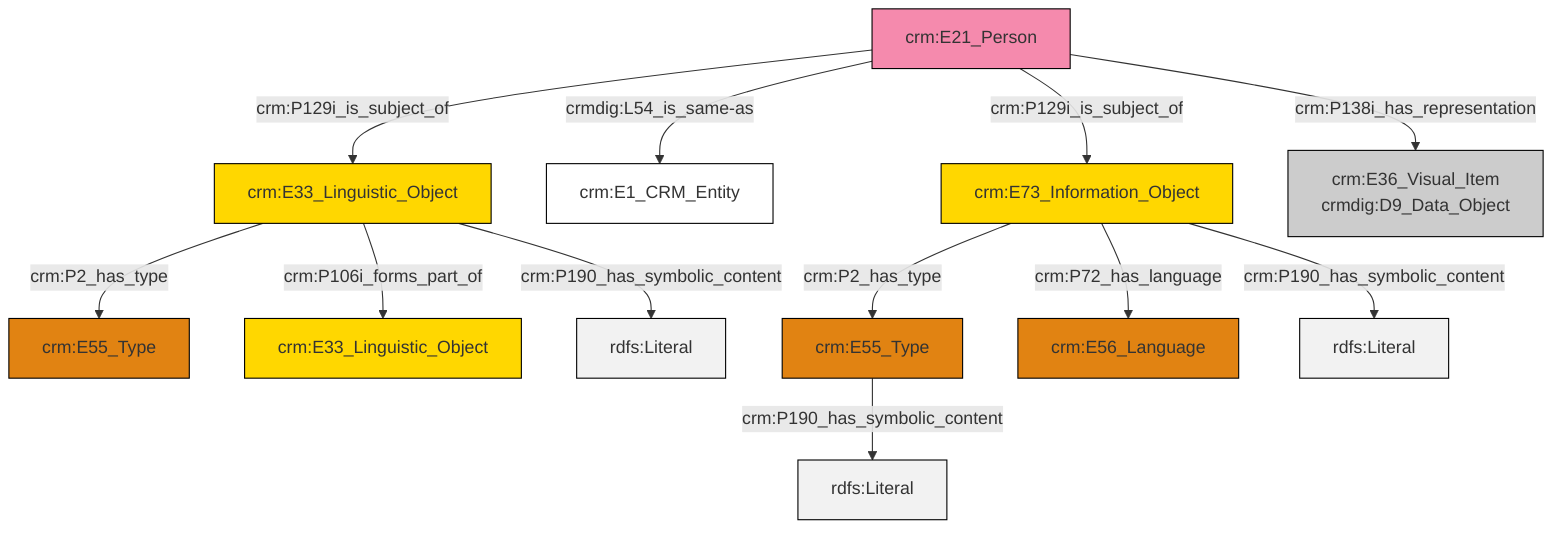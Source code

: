 graph TD
classDef Literal fill:#f2f2f2,stroke:#000000;
classDef CRM_Entity fill:#FFFFFF,stroke:#000000;
classDef Temporal_Entity fill:#00C9E6, stroke:#000000;
classDef Type fill:#E18312, stroke:#000000;
classDef Time-Span fill:#2C9C91, stroke:#000000;
classDef Appellation fill:#FFEB7F, stroke:#000000;
classDef Place fill:#008836, stroke:#000000;
classDef Persistent_Item fill:#B266B2, stroke:#000000;
classDef Conceptual_Object fill:#FFD700, stroke:#000000;
classDef Physical_Thing fill:#D2B48C, stroke:#000000;
classDef Actor fill:#f58aad, stroke:#000000;
classDef PC_Classes fill:#4ce600, stroke:#000000;
classDef Multi fill:#cccccc,stroke:#000000;

6["crm:E33_Linguistic_Object"]:::Conceptual_Object -->|crm:P2_has_type| 4["crm:E55_Type"]:::Type
7["crm:E21_Person"]:::Actor -->|crm:P129i_is_subject_of| 6["crm:E33_Linguistic_Object"]:::Conceptual_Object
7["crm:E21_Person"]:::Actor -->|crmdig:L54_is_same-as| 8["crm:E1_CRM_Entity"]:::CRM_Entity
0["crm:E73_Information_Object"]:::Conceptual_Object -->|crm:P2_has_type| 11["crm:E55_Type"]:::Type
11["crm:E55_Type"]:::Type -->|crm:P190_has_symbolic_content| 15[rdfs:Literal]:::Literal
0["crm:E73_Information_Object"]:::Conceptual_Object -->|crm:P72_has_language| 16["crm:E56_Language"]:::Type
0["crm:E73_Information_Object"]:::Conceptual_Object -->|crm:P190_has_symbolic_content| 17[rdfs:Literal]:::Literal
7["crm:E21_Person"]:::Actor -->|crm:P129i_is_subject_of| 0["crm:E73_Information_Object"]:::Conceptual_Object
7["crm:E21_Person"]:::Actor -->|crm:P138i_has_representation| 2["crm:E36_Visual_Item<br>crmdig:D9_Data_Object"]:::Multi
6["crm:E33_Linguistic_Object"]:::Conceptual_Object -->|crm:P106i_forms_part_of| 19["crm:E33_Linguistic_Object"]:::Conceptual_Object
6["crm:E33_Linguistic_Object"]:::Conceptual_Object -->|crm:P190_has_symbolic_content| 22[rdfs:Literal]:::Literal